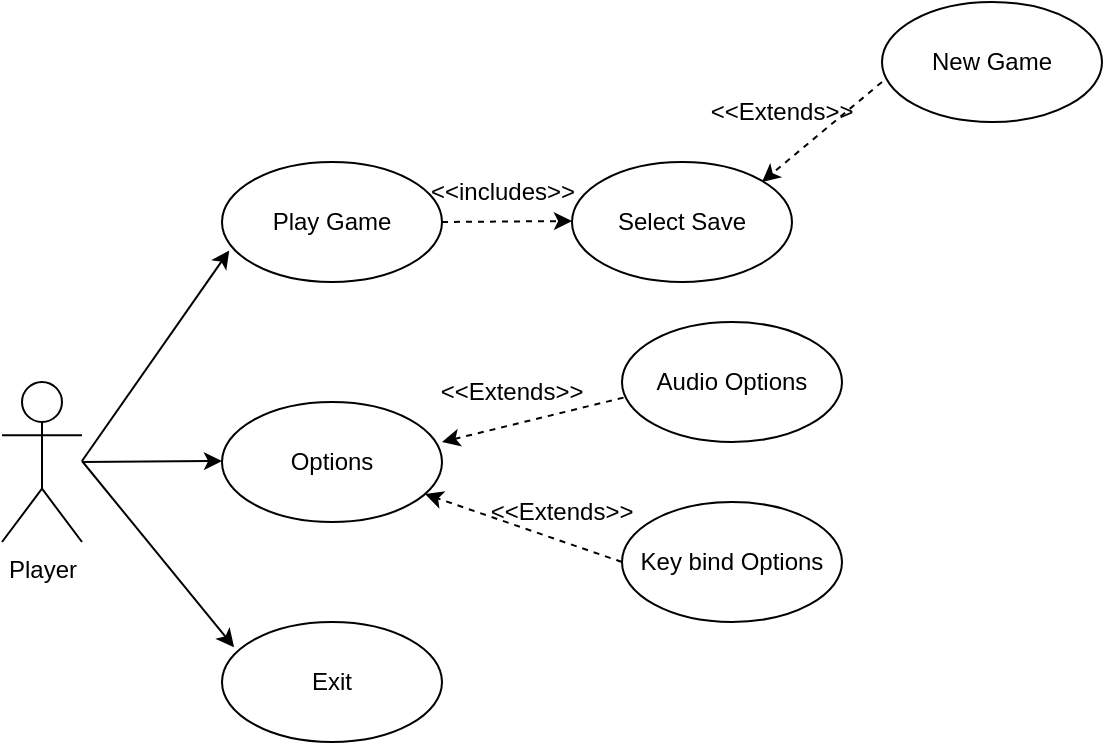 <mxfile version="20.5.3" type="github">
  <diagram id="LxnB3wnMBWqHsDEtJXgN" name="Page-1">
    <mxGraphModel dx="1038" dy="547" grid="1" gridSize="10" guides="1" tooltips="1" connect="1" arrows="1" fold="1" page="1" pageScale="1" pageWidth="850" pageHeight="1100" math="0" shadow="0">
      <root>
        <mxCell id="0" />
        <mxCell id="1" parent="0" />
        <mxCell id="KFy22SJwwiJvhKL7jeRh-1" value="Player" style="shape=umlActor;verticalLabelPosition=bottom;verticalAlign=top;html=1;outlineConnect=0;" vertex="1" parent="1">
          <mxGeometry x="30" y="200" width="40" height="80" as="geometry" />
        </mxCell>
        <mxCell id="KFy22SJwwiJvhKL7jeRh-2" value="Play Game" style="ellipse;whiteSpace=wrap;html=1;" vertex="1" parent="1">
          <mxGeometry x="140" y="90" width="110" height="60" as="geometry" />
        </mxCell>
        <mxCell id="KFy22SJwwiJvhKL7jeRh-10" value="Options" style="ellipse;whiteSpace=wrap;html=1;" vertex="1" parent="1">
          <mxGeometry x="140" y="210" width="110" height="60" as="geometry" />
        </mxCell>
        <mxCell id="KFy22SJwwiJvhKL7jeRh-12" value="" style="edgeStyle=none;orthogonalLoop=1;jettySize=auto;html=1;rounded=0;" edge="1" parent="1">
          <mxGeometry width="80" relative="1" as="geometry">
            <mxPoint x="70" y="240" as="sourcePoint" />
            <mxPoint x="140" y="239.5" as="targetPoint" />
            <Array as="points" />
          </mxGeometry>
        </mxCell>
        <mxCell id="KFy22SJwwiJvhKL7jeRh-14" value="" style="edgeStyle=none;orthogonalLoop=1;jettySize=auto;html=1;rounded=0;entryX=0.055;entryY=0.21;entryDx=0;entryDy=0;entryPerimeter=0;" edge="1" parent="1" target="KFy22SJwwiJvhKL7jeRh-17">
          <mxGeometry width="80" relative="1" as="geometry">
            <mxPoint x="70" y="239.5" as="sourcePoint" />
            <mxPoint x="140" y="320" as="targetPoint" />
            <Array as="points" />
          </mxGeometry>
        </mxCell>
        <mxCell id="KFy22SJwwiJvhKL7jeRh-15" value="" style="edgeStyle=none;orthogonalLoop=1;jettySize=auto;html=1;rounded=0;entryX=0.033;entryY=0.737;entryDx=0;entryDy=0;entryPerimeter=0;" edge="1" parent="1" target="KFy22SJwwiJvhKL7jeRh-2">
          <mxGeometry width="80" relative="1" as="geometry">
            <mxPoint x="70" y="239.5" as="sourcePoint" />
            <mxPoint x="150" y="239.5" as="targetPoint" />
            <Array as="points" />
          </mxGeometry>
        </mxCell>
        <mxCell id="KFy22SJwwiJvhKL7jeRh-17" value="Exit" style="ellipse;whiteSpace=wrap;html=1;" vertex="1" parent="1">
          <mxGeometry x="140" y="320" width="110" height="60" as="geometry" />
        </mxCell>
        <mxCell id="KFy22SJwwiJvhKL7jeRh-18" value="" style="edgeStyle=none;orthogonalLoop=1;jettySize=auto;html=1;rounded=0;dashed=1;" edge="1" parent="1">
          <mxGeometry width="80" relative="1" as="geometry">
            <mxPoint x="470" y="50" as="sourcePoint" />
            <mxPoint x="410" y="100" as="targetPoint" />
            <Array as="points" />
          </mxGeometry>
        </mxCell>
        <mxCell id="KFy22SJwwiJvhKL7jeRh-19" value="New Game" style="ellipse;whiteSpace=wrap;html=1;" vertex="1" parent="1">
          <mxGeometry x="470" y="10" width="110" height="60" as="geometry" />
        </mxCell>
        <mxCell id="KFy22SJwwiJvhKL7jeRh-20" value="&amp;lt;&amp;lt;Extends&amp;gt;&amp;gt;" style="text;html=1;strokeColor=none;fillColor=none;align=center;verticalAlign=middle;whiteSpace=wrap;rounded=0;" vertex="1" parent="1">
          <mxGeometry x="390" y="50" width="60" height="30" as="geometry" />
        </mxCell>
        <mxCell id="KFy22SJwwiJvhKL7jeRh-23" value="Select Save" style="ellipse;whiteSpace=wrap;html=1;" vertex="1" parent="1">
          <mxGeometry x="315" y="90" width="110" height="60" as="geometry" />
        </mxCell>
        <mxCell id="KFy22SJwwiJvhKL7jeRh-24" value="" style="edgeStyle=none;orthogonalLoop=1;jettySize=auto;html=1;rounded=0;dashed=1;" edge="1" parent="1">
          <mxGeometry width="80" relative="1" as="geometry">
            <mxPoint x="250" y="120" as="sourcePoint" />
            <mxPoint x="315" y="119.5" as="targetPoint" />
            <Array as="points" />
          </mxGeometry>
        </mxCell>
        <mxCell id="KFy22SJwwiJvhKL7jeRh-25" value="&amp;lt;&amp;lt;includes&amp;gt;&amp;gt;" style="text;html=1;align=center;verticalAlign=middle;resizable=0;points=[];autosize=1;strokeColor=none;fillColor=none;" vertex="1" parent="1">
          <mxGeometry x="230" y="90" width="100" height="30" as="geometry" />
        </mxCell>
        <mxCell id="KFy22SJwwiJvhKL7jeRh-26" value="" style="edgeStyle=none;orthogonalLoop=1;jettySize=auto;html=1;rounded=0;dashed=1;exitX=0.007;exitY=0.63;exitDx=0;exitDy=0;exitPerimeter=0;" edge="1" parent="1" source="KFy22SJwwiJvhKL7jeRh-28">
          <mxGeometry width="80" relative="1" as="geometry">
            <mxPoint x="330" y="220" as="sourcePoint" />
            <mxPoint x="250" y="230" as="targetPoint" />
            <Array as="points" />
          </mxGeometry>
        </mxCell>
        <mxCell id="KFy22SJwwiJvhKL7jeRh-27" value="&amp;lt;&amp;lt;Extends&amp;gt;&amp;gt;" style="text;html=1;strokeColor=none;fillColor=none;align=center;verticalAlign=middle;whiteSpace=wrap;rounded=0;" vertex="1" parent="1">
          <mxGeometry x="255" y="190" width="60" height="30" as="geometry" />
        </mxCell>
        <mxCell id="KFy22SJwwiJvhKL7jeRh-28" value="Audio Options" style="ellipse;whiteSpace=wrap;html=1;" vertex="1" parent="1">
          <mxGeometry x="340" y="170" width="110" height="60" as="geometry" />
        </mxCell>
        <mxCell id="KFy22SJwwiJvhKL7jeRh-29" value="" style="edgeStyle=none;orthogonalLoop=1;jettySize=auto;html=1;rounded=0;dashed=1;exitX=0;exitY=0.5;exitDx=0;exitDy=0;" edge="1" parent="1" source="KFy22SJwwiJvhKL7jeRh-31" target="KFy22SJwwiJvhKL7jeRh-10">
          <mxGeometry width="80" relative="1" as="geometry">
            <mxPoint x="340" y="280" as="sourcePoint" />
            <mxPoint x="260" y="290" as="targetPoint" />
            <Array as="points" />
          </mxGeometry>
        </mxCell>
        <mxCell id="KFy22SJwwiJvhKL7jeRh-30" value="&amp;lt;&amp;lt;Extends&amp;gt;&amp;gt;" style="text;html=1;strokeColor=none;fillColor=none;align=center;verticalAlign=middle;whiteSpace=wrap;rounded=0;" vertex="1" parent="1">
          <mxGeometry x="280" y="250" width="60" height="30" as="geometry" />
        </mxCell>
        <mxCell id="KFy22SJwwiJvhKL7jeRh-31" value="Key bind Options" style="ellipse;whiteSpace=wrap;html=1;" vertex="1" parent="1">
          <mxGeometry x="340" y="260" width="110" height="60" as="geometry" />
        </mxCell>
      </root>
    </mxGraphModel>
  </diagram>
</mxfile>
